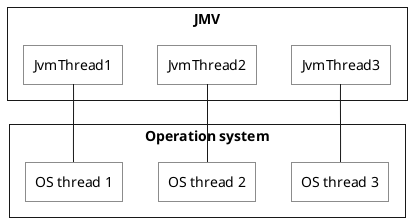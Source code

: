 @startuml

skinparam {
    defaultTextAlignment center
    roundCorner 0
    CardBackgroundColor transparent
    RectangleBackgroundColor transparent
    RectangleFontName Source Sans Pro
}

rectangle JMV {
  rectangle JvmThread1
  rectangle JvmThread2
  rectangle JvmThread3
}

rectangle "Operation system" {
  rectangle "OS thread 1" as OsThread1
  rectangle "OS thread 2" as OsThread2
  rectangle "OS thread 3" as OsThread3
}

OsThread1 -up- JvmThread1
OsThread2 -up- JvmThread2
OsThread3 -up- JvmThread3

@enduml
